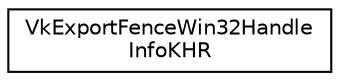 digraph "Graphical Class Hierarchy"
{
 // LATEX_PDF_SIZE
  edge [fontname="Helvetica",fontsize="10",labelfontname="Helvetica",labelfontsize="10"];
  node [fontname="Helvetica",fontsize="10",shape=record];
  rankdir="LR";
  Node0 [label="VkExportFenceWin32Handle\lInfoKHR",height=0.2,width=0.4,color="black", fillcolor="white", style="filled",URL="$da/dd0/structVkExportFenceWin32HandleInfoKHR.html",tooltip=" "];
}

